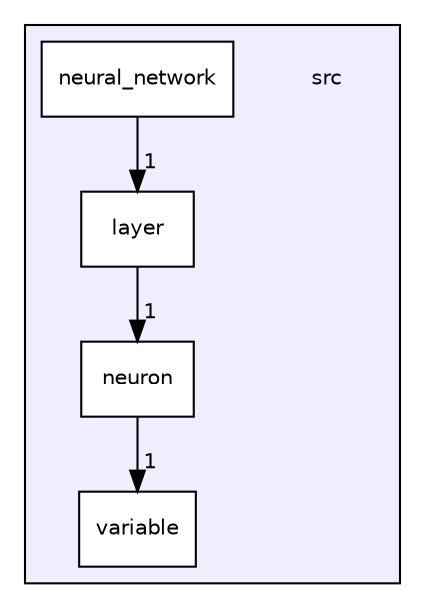 digraph "/home/runner/work/TinyNeuralNetwork/TinyNeuralNetwork/src" {
  compound=true
  node [ fontsize="10", fontname="Helvetica"];
  edge [ labelfontsize="10", labelfontname="Helvetica"];
  subgraph clusterdir_68267d1309a1af8e8297ef4c3efbcdba {
    graph [ bgcolor="#eeeeff", pencolor="black", label="" URL="dir_68267d1309a1af8e8297ef4c3efbcdba.html"];
    dir_68267d1309a1af8e8297ef4c3efbcdba [shape=plaintext label="src"];
  dir_8b1b1d3ff28e273b117e2ca277e8d05f [shape=box label="layer" fillcolor="white" style="filled" URL="dir_8b1b1d3ff28e273b117e2ca277e8d05f.html"];
  dir_a4c1bc47733d52c12dcbe7406a6f5ba1 [shape=box label="neural_network" fillcolor="white" style="filled" URL="dir_a4c1bc47733d52c12dcbe7406a6f5ba1.html"];
  dir_0c9ea08de28bb1cd5197f7d034c44c7e [shape=box label="neuron" fillcolor="white" style="filled" URL="dir_0c9ea08de28bb1cd5197f7d034c44c7e.html"];
  dir_dd920bd76ff7422f03265981cd757b41 [shape=box label="variable" fillcolor="white" style="filled" URL="dir_dd920bd76ff7422f03265981cd757b41.html"];
  }
  dir_a4c1bc47733d52c12dcbe7406a6f5ba1->dir_8b1b1d3ff28e273b117e2ca277e8d05f [headlabel="1", labeldistance=1.5 headhref="dir_000002_000001.html"];
  dir_8b1b1d3ff28e273b117e2ca277e8d05f->dir_0c9ea08de28bb1cd5197f7d034c44c7e [headlabel="1", labeldistance=1.5 headhref="dir_000001_000003.html"];
  dir_0c9ea08de28bb1cd5197f7d034c44c7e->dir_dd920bd76ff7422f03265981cd757b41 [headlabel="1", labeldistance=1.5 headhref="dir_000003_000004.html"];
}
